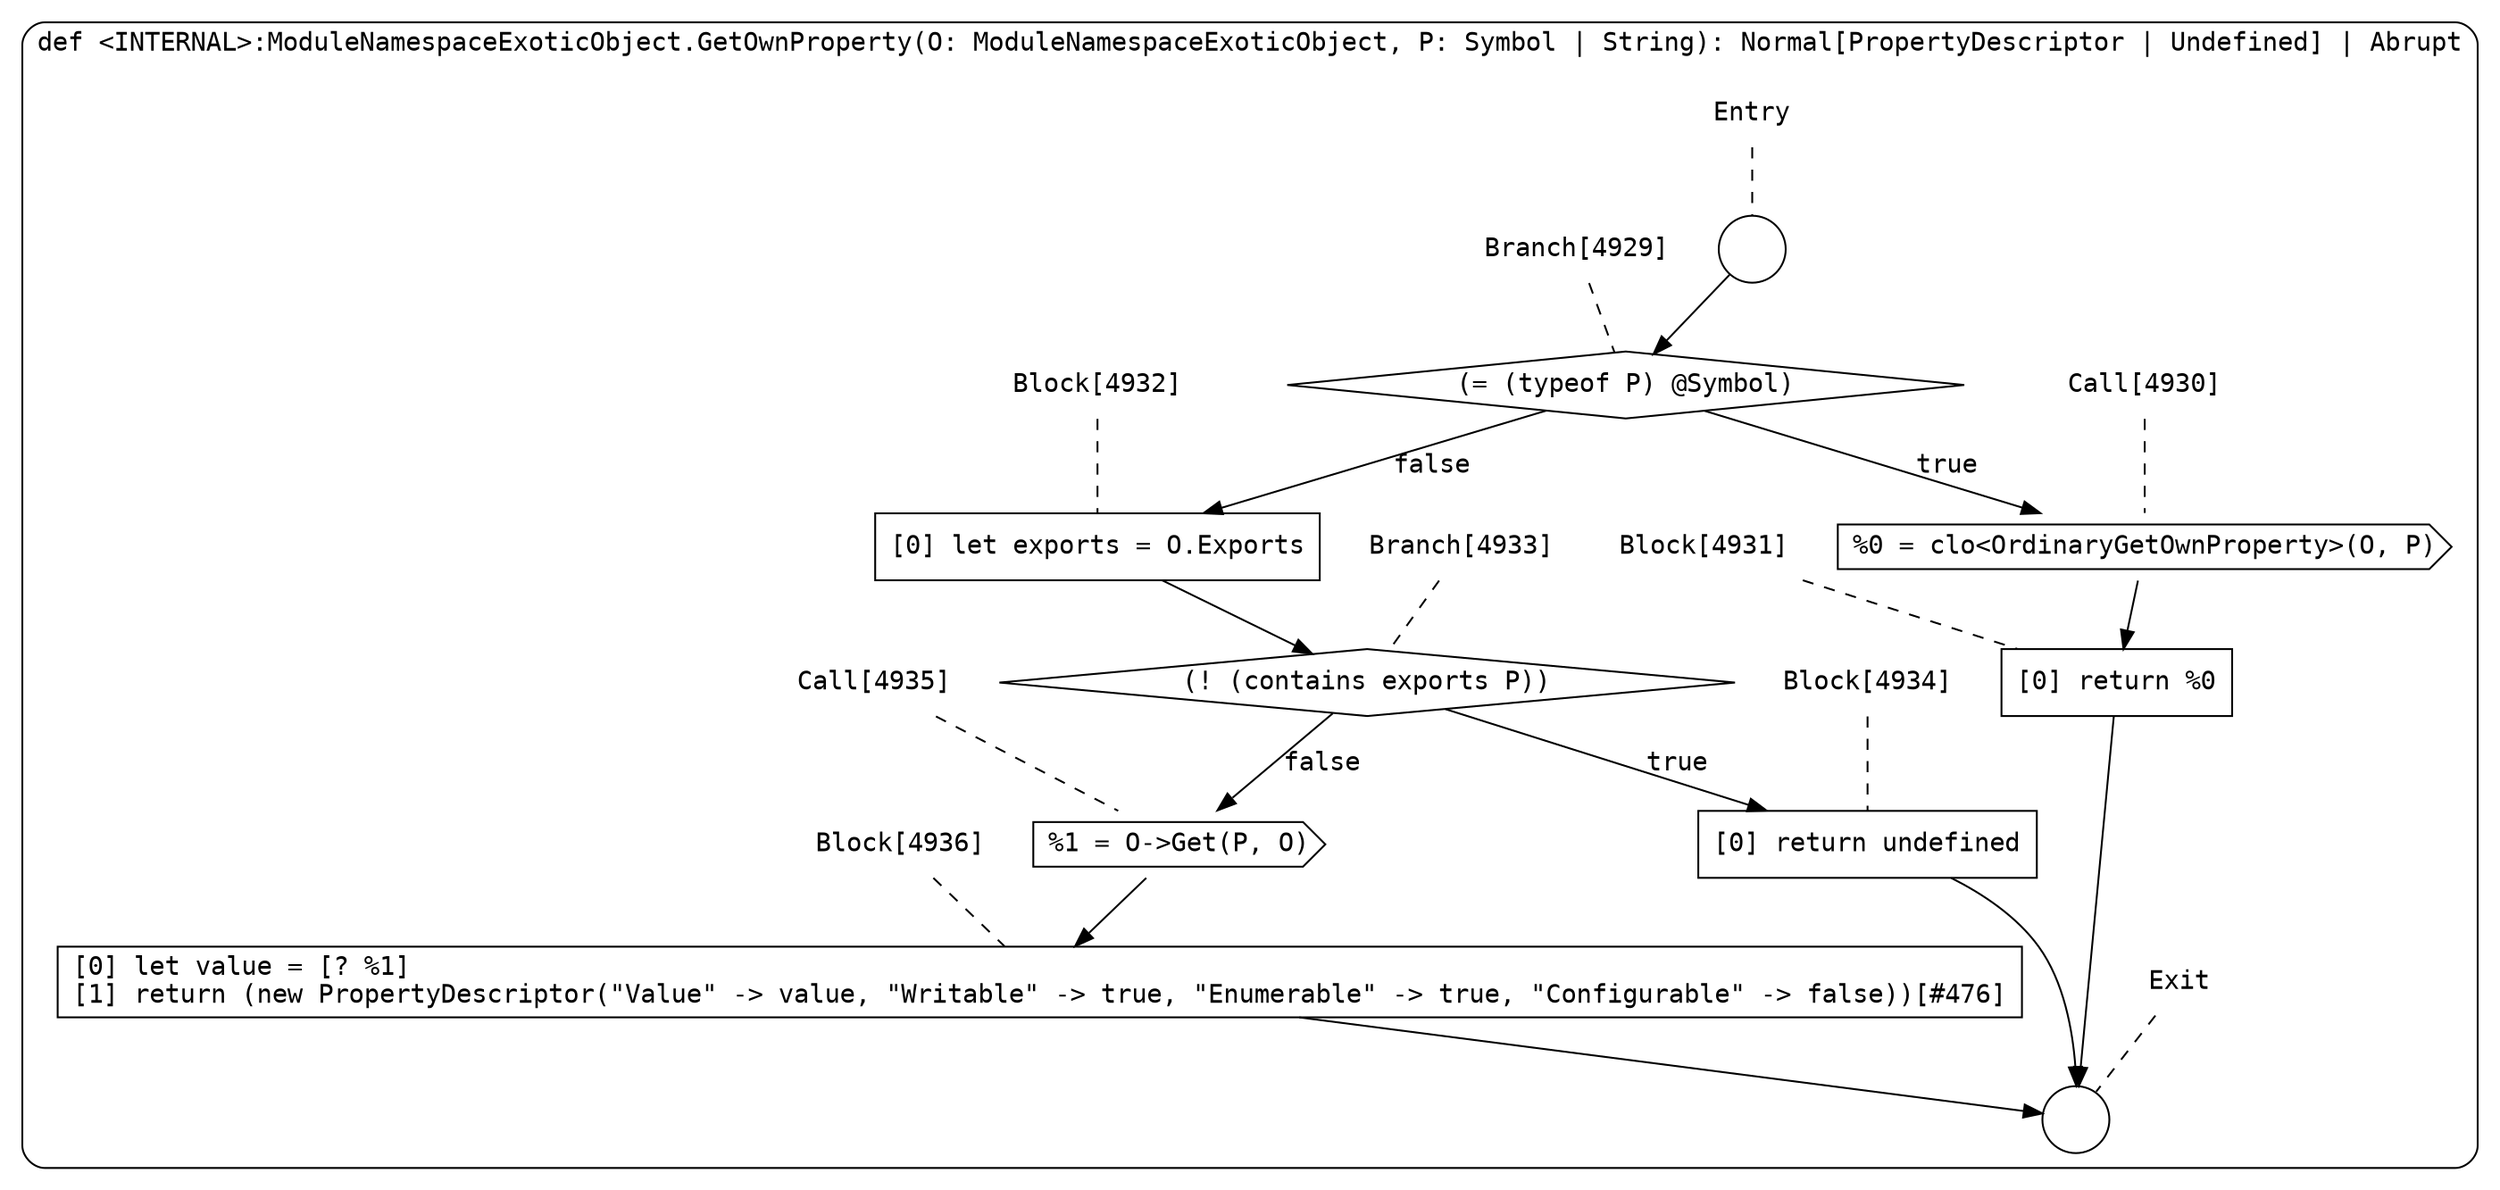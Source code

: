 digraph {
  graph [fontname = "Consolas"]
  node [fontname = "Consolas"]
  edge [fontname = "Consolas"]
  subgraph cluster1140 {
    label = "def <INTERNAL>:ModuleNamespaceExoticObject.GetOwnProperty(O: ModuleNamespaceExoticObject, P: Symbol | String): Normal[PropertyDescriptor | Undefined] | Abrupt"
    style = rounded
    cluster1140_entry_name [shape=none, label=<<font color="black">Entry</font>>]
    cluster1140_entry_name -> cluster1140_entry [arrowhead=none, color="black", style=dashed]
    cluster1140_entry [shape=circle label=" " color="black" fillcolor="white" style=filled]
    cluster1140_entry -> node4929 [color="black"]
    cluster1140_exit_name [shape=none, label=<<font color="black">Exit</font>>]
    cluster1140_exit_name -> cluster1140_exit [arrowhead=none, color="black", style=dashed]
    cluster1140_exit [shape=circle label=" " color="black" fillcolor="white" style=filled]
    node4929_name [shape=none, label=<<font color="black">Branch[4929]</font>>]
    node4929_name -> node4929 [arrowhead=none, color="black", style=dashed]
    node4929 [shape=diamond, label=<<font color="black">(= (typeof P) @Symbol)</font>> color="black" fillcolor="white", style=filled]
    node4929 -> node4930 [label=<<font color="black">true</font>> color="black"]
    node4929 -> node4932 [label=<<font color="black">false</font>> color="black"]
    node4930_name [shape=none, label=<<font color="black">Call[4930]</font>>]
    node4930_name -> node4930 [arrowhead=none, color="black", style=dashed]
    node4930 [shape=cds, label=<<font color="black">%0 = clo&lt;OrdinaryGetOwnProperty&gt;(O, P)</font>> color="black" fillcolor="white", style=filled]
    node4930 -> node4931 [color="black"]
    node4932_name [shape=none, label=<<font color="black">Block[4932]</font>>]
    node4932_name -> node4932 [arrowhead=none, color="black", style=dashed]
    node4932 [shape=box, label=<<font color="black">[0] let exports = O.Exports<BR ALIGN="LEFT"/></font>> color="black" fillcolor="white", style=filled]
    node4932 -> node4933 [color="black"]
    node4931_name [shape=none, label=<<font color="black">Block[4931]</font>>]
    node4931_name -> node4931 [arrowhead=none, color="black", style=dashed]
    node4931 [shape=box, label=<<font color="black">[0] return %0<BR ALIGN="LEFT"/></font>> color="black" fillcolor="white", style=filled]
    node4931 -> cluster1140_exit [color="black"]
    node4933_name [shape=none, label=<<font color="black">Branch[4933]</font>>]
    node4933_name -> node4933 [arrowhead=none, color="black", style=dashed]
    node4933 [shape=diamond, label=<<font color="black">(! (contains exports P))</font>> color="black" fillcolor="white", style=filled]
    node4933 -> node4934 [label=<<font color="black">true</font>> color="black"]
    node4933 -> node4935 [label=<<font color="black">false</font>> color="black"]
    node4934_name [shape=none, label=<<font color="black">Block[4934]</font>>]
    node4934_name -> node4934 [arrowhead=none, color="black", style=dashed]
    node4934 [shape=box, label=<<font color="black">[0] return undefined<BR ALIGN="LEFT"/></font>> color="black" fillcolor="white", style=filled]
    node4934 -> cluster1140_exit [color="black"]
    node4935_name [shape=none, label=<<font color="black">Call[4935]</font>>]
    node4935_name -> node4935 [arrowhead=none, color="black", style=dashed]
    node4935 [shape=cds, label=<<font color="black">%1 = O-&gt;Get(P, O)</font>> color="black" fillcolor="white", style=filled]
    node4935 -> node4936 [color="black"]
    node4936_name [shape=none, label=<<font color="black">Block[4936]</font>>]
    node4936_name -> node4936 [arrowhead=none, color="black", style=dashed]
    node4936 [shape=box, label=<<font color="black">[0] let value = [? %1]<BR ALIGN="LEFT"/>[1] return (new PropertyDescriptor(&quot;Value&quot; -&gt; value, &quot;Writable&quot; -&gt; true, &quot;Enumerable&quot; -&gt; true, &quot;Configurable&quot; -&gt; false))[#476]<BR ALIGN="LEFT"/></font>> color="black" fillcolor="white", style=filled]
    node4936 -> cluster1140_exit [color="black"]
  }
}